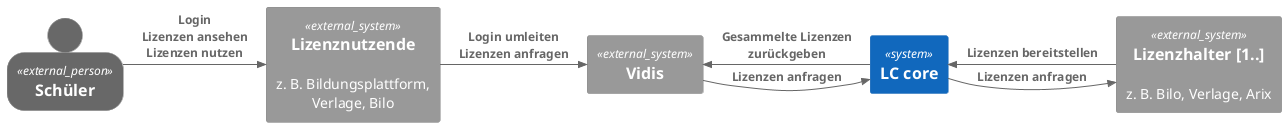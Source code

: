 ﻿@startuml C4_Elements
!include <C4/C4_Container>
SHOW_PERSON_OUTLINE()


Person_Ext(student, "Schüler", "")

System_Ext(ln, "Lizenznutzende", "z. B. Bildungsplattform, Verlage, Bilo")

System_Ext(vidis, "Vidis", "")

System(lc, "LC core", "")

System_Ext(lh, "Lizenzhalter [1..]", "z. B. Bilo, Verlage, Arix")


Rel_R(student, ln, "Login\nLizenzen ansehen\nLizenzen nutzen", "")

Rel_R(ln, vidis, "Login umleiten\nLizenzen anfragen", "")

Rel_R(vidis, lc, "Lizenzen anfragen", "")
Rel_L(lc, vidis, "Gesammelte Lizenzen zurückgeben", "")

Rel_R(lc, lh, "Lizenzen anfragen","")
Rel_L(lh, lc, "Lizenzen bereitstellen", "")

@enduml